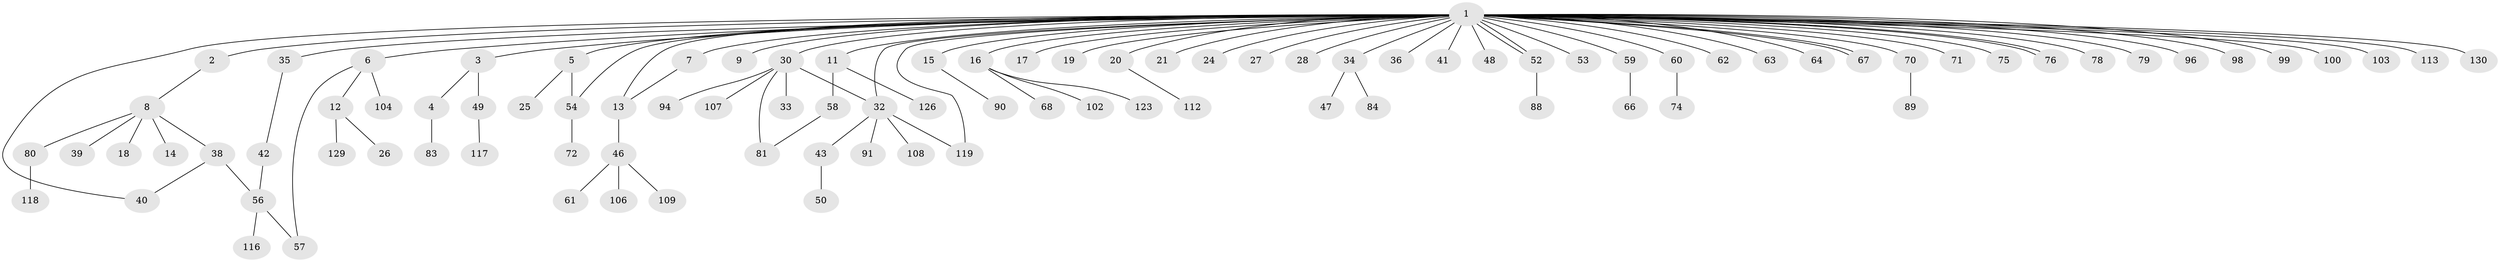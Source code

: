 // Generated by graph-tools (version 1.1) at 2025/51/02/27/25 19:51:57]
// undirected, 95 vertices, 105 edges
graph export_dot {
graph [start="1"]
  node [color=gray90,style=filled];
  1 [super="+95"];
  2 [super="+10"];
  3 [super="+23"];
  4;
  5 [super="+73"];
  6;
  7;
  8 [super="+29"];
  9;
  11 [super="+122"];
  12 [super="+22"];
  13 [super="+44"];
  14;
  15;
  16 [super="+93"];
  17 [super="+51"];
  18;
  19;
  20;
  21 [super="+31"];
  24;
  25;
  26;
  27;
  28;
  30 [super="+45"];
  32 [super="+55"];
  33;
  34 [super="+82"];
  35 [super="+37"];
  36;
  38 [super="+101"];
  39;
  40;
  41;
  42;
  43;
  46 [super="+69"];
  47;
  48;
  49 [super="+105"];
  50 [super="+127"];
  52 [super="+110"];
  53 [super="+124"];
  54 [super="+92"];
  56 [super="+114"];
  57 [super="+128"];
  58 [super="+65"];
  59 [super="+86"];
  60 [super="+85"];
  61;
  62;
  63;
  64;
  66;
  67;
  68;
  70 [super="+77"];
  71;
  72;
  74;
  75;
  76 [super="+125"];
  78 [super="+120"];
  79;
  80 [super="+87"];
  81 [super="+97"];
  83;
  84;
  88 [super="+121"];
  89;
  90;
  91;
  94;
  96 [super="+111"];
  98;
  99;
  100;
  102;
  103;
  104 [super="+115"];
  106;
  107;
  108;
  109;
  112;
  113;
  116;
  117;
  118;
  119;
  123;
  126;
  129;
  130;
  1 -- 2;
  1 -- 3;
  1 -- 5;
  1 -- 6;
  1 -- 7;
  1 -- 9;
  1 -- 11;
  1 -- 13;
  1 -- 15;
  1 -- 16;
  1 -- 17;
  1 -- 19;
  1 -- 20;
  1 -- 21;
  1 -- 24;
  1 -- 27;
  1 -- 28;
  1 -- 30;
  1 -- 32;
  1 -- 34;
  1 -- 35;
  1 -- 36;
  1 -- 40;
  1 -- 41;
  1 -- 48;
  1 -- 52;
  1 -- 52;
  1 -- 53;
  1 -- 54;
  1 -- 59 [weight=2];
  1 -- 60;
  1 -- 62;
  1 -- 63;
  1 -- 64;
  1 -- 67;
  1 -- 67;
  1 -- 70;
  1 -- 71;
  1 -- 75;
  1 -- 76;
  1 -- 76;
  1 -- 78;
  1 -- 79;
  1 -- 96;
  1 -- 98;
  1 -- 99;
  1 -- 100;
  1 -- 103;
  1 -- 113;
  1 -- 119;
  1 -- 130;
  2 -- 8;
  3 -- 4;
  3 -- 49;
  4 -- 83;
  5 -- 25;
  5 -- 54;
  6 -- 12;
  6 -- 57;
  6 -- 104;
  7 -- 13;
  8 -- 14;
  8 -- 18;
  8 -- 38;
  8 -- 39;
  8 -- 80;
  11 -- 58;
  11 -- 126;
  12 -- 26;
  12 -- 129;
  13 -- 46;
  15 -- 90;
  16 -- 68;
  16 -- 123;
  16 -- 102;
  20 -- 112;
  30 -- 32;
  30 -- 33;
  30 -- 81;
  30 -- 107;
  30 -- 94;
  32 -- 43;
  32 -- 119;
  32 -- 91;
  32 -- 108;
  34 -- 47;
  34 -- 84;
  35 -- 42;
  38 -- 40;
  38 -- 56;
  42 -- 56;
  43 -- 50;
  46 -- 61;
  46 -- 106;
  46 -- 109;
  49 -- 117;
  52 -- 88;
  54 -- 72;
  56 -- 116;
  56 -- 57;
  58 -- 81;
  59 -- 66;
  60 -- 74;
  70 -- 89;
  80 -- 118;
}
